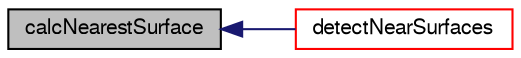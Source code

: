 digraph "calcNearestSurface"
{
  bgcolor="transparent";
  edge [fontname="FreeSans",fontsize="10",labelfontname="FreeSans",labelfontsize="10"];
  node [fontname="FreeSans",fontsize="10",shape=record];
  rankdir="LR";
  Node4103 [label="calcNearestSurface",height=0.2,width=0.4,color="black", fillcolor="grey75", style="filled", fontcolor="black"];
  Node4103 -> Node4104 [dir="back",color="midnightblue",fontsize="10",style="solid",fontname="FreeSans"];
  Node4104 [label="detectNearSurfaces",height=0.2,width=0.4,color="red",URL="$a24622.html#a03198aa35e22c16271a36768040a8c11",tooltip="Per patch point override displacement if in gap situation. "];
}
